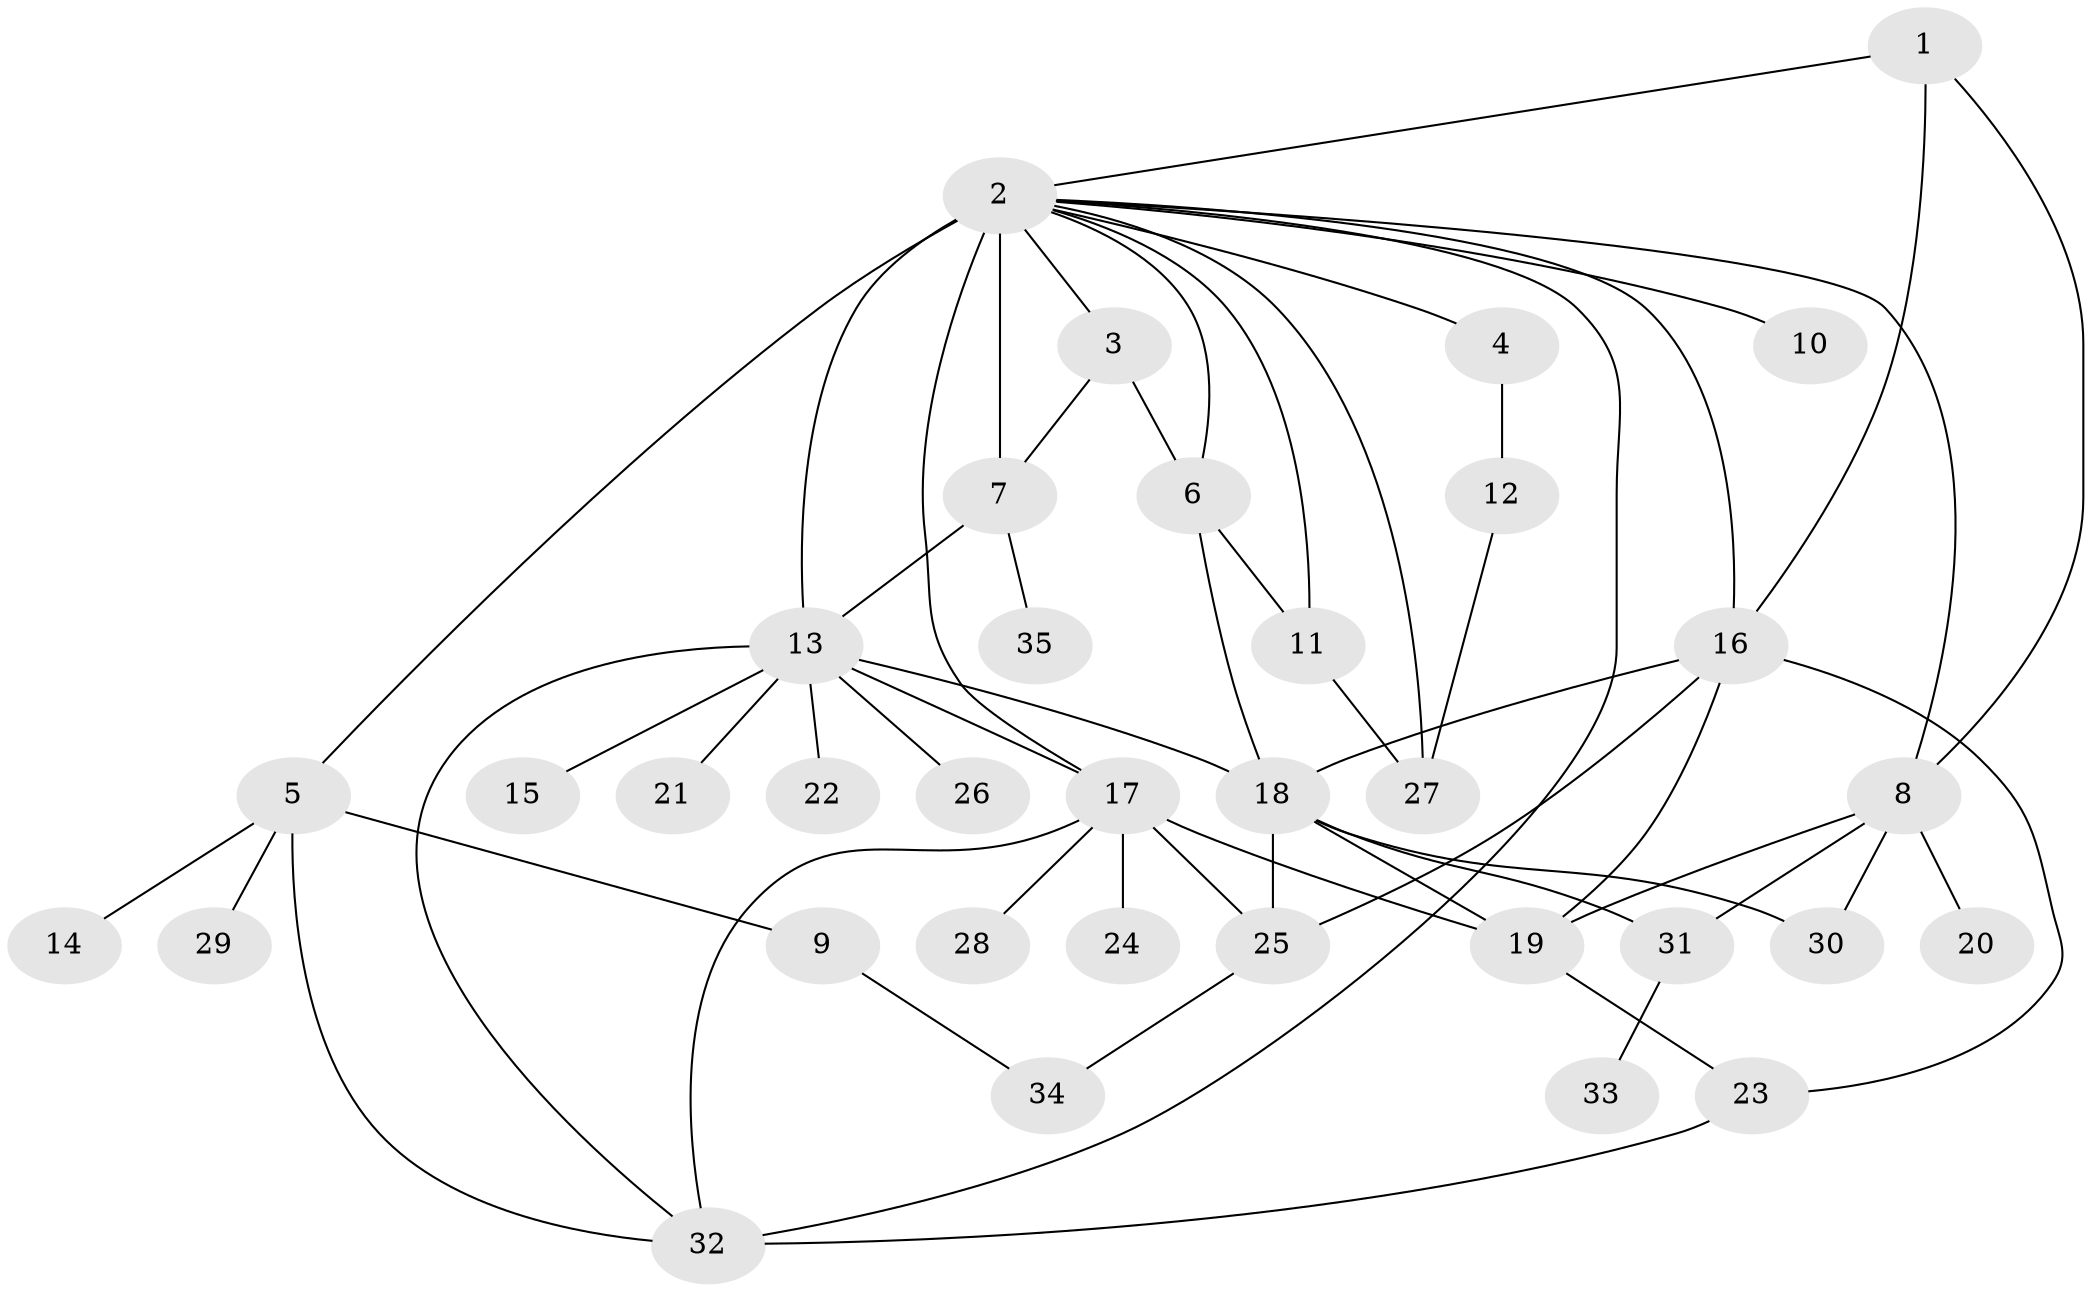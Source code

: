 // original degree distribution, {2: 0.22857142857142856, 28: 0.014285714285714285, 4: 0.07142857142857142, 6: 0.014285714285714285, 1: 0.4142857142857143, 5: 0.05714285714285714, 3: 0.14285714285714285, 11: 0.014285714285714285, 7: 0.014285714285714285, 8: 0.014285714285714285, 9: 0.014285714285714285}
// Generated by graph-tools (version 1.1) at 2025/35/03/09/25 02:35:36]
// undirected, 35 vertices, 58 edges
graph export_dot {
graph [start="1"]
  node [color=gray90,style=filled];
  1;
  2;
  3;
  4;
  5;
  6;
  7;
  8;
  9;
  10;
  11;
  12;
  13;
  14;
  15;
  16;
  17;
  18;
  19;
  20;
  21;
  22;
  23;
  24;
  25;
  26;
  27;
  28;
  29;
  30;
  31;
  32;
  33;
  34;
  35;
  1 -- 2 [weight=1.0];
  1 -- 8 [weight=1.0];
  1 -- 16 [weight=1.0];
  2 -- 3 [weight=1.0];
  2 -- 4 [weight=1.0];
  2 -- 5 [weight=1.0];
  2 -- 6 [weight=1.0];
  2 -- 7 [weight=9.0];
  2 -- 8 [weight=1.0];
  2 -- 10 [weight=1.0];
  2 -- 11 [weight=2.0];
  2 -- 13 [weight=2.0];
  2 -- 16 [weight=1.0];
  2 -- 17 [weight=1.0];
  2 -- 27 [weight=1.0];
  2 -- 32 [weight=1.0];
  3 -- 6 [weight=1.0];
  3 -- 7 [weight=1.0];
  4 -- 12 [weight=3.0];
  5 -- 9 [weight=1.0];
  5 -- 14 [weight=1.0];
  5 -- 29 [weight=1.0];
  5 -- 32 [weight=1.0];
  6 -- 11 [weight=1.0];
  6 -- 18 [weight=1.0];
  7 -- 13 [weight=1.0];
  7 -- 35 [weight=1.0];
  8 -- 19 [weight=1.0];
  8 -- 20 [weight=1.0];
  8 -- 30 [weight=1.0];
  8 -- 31 [weight=1.0];
  9 -- 34 [weight=1.0];
  11 -- 27 [weight=1.0];
  12 -- 27 [weight=1.0];
  13 -- 15 [weight=1.0];
  13 -- 17 [weight=1.0];
  13 -- 18 [weight=2.0];
  13 -- 21 [weight=1.0];
  13 -- 22 [weight=1.0];
  13 -- 26 [weight=1.0];
  13 -- 32 [weight=1.0];
  16 -- 18 [weight=1.0];
  16 -- 19 [weight=1.0];
  16 -- 23 [weight=1.0];
  16 -- 25 [weight=1.0];
  17 -- 19 [weight=1.0];
  17 -- 24 [weight=1.0];
  17 -- 25 [weight=1.0];
  17 -- 28 [weight=1.0];
  17 -- 32 [weight=1.0];
  18 -- 19 [weight=1.0];
  18 -- 25 [weight=1.0];
  18 -- 30 [weight=1.0];
  18 -- 31 [weight=1.0];
  19 -- 23 [weight=1.0];
  23 -- 32 [weight=1.0];
  25 -- 34 [weight=1.0];
  31 -- 33 [weight=1.0];
}
